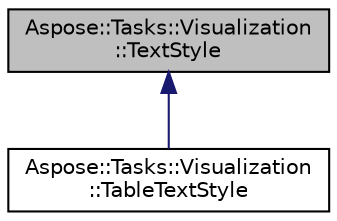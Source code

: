 digraph "Aspose::Tasks::Visualization::TextStyle"
{
 // LATEX_PDF_SIZE
  edge [fontname="Helvetica",fontsize="10",labelfontname="Helvetica",labelfontsize="10"];
  node [fontname="Helvetica",fontsize="10",shape=record];
  Node1 [label="Aspose::Tasks::Visualization\l::TextStyle",height=0.2,width=0.4,color="black", fillcolor="grey75", style="filled", fontcolor="black",tooltip="Change the visual style of the text for an item in the project view."];
  Node1 -> Node2 [dir="back",color="midnightblue",fontsize="10",style="solid",fontname="Helvetica"];
  Node2 [label="Aspose::Tasks::Visualization\l::TableTextStyle",height=0.2,width=0.4,color="black", fillcolor="white", style="filled",URL="$class_aspose_1_1_tasks_1_1_visualization_1_1_table_text_style.html",tooltip="Represents a text style in a view table."];
}
